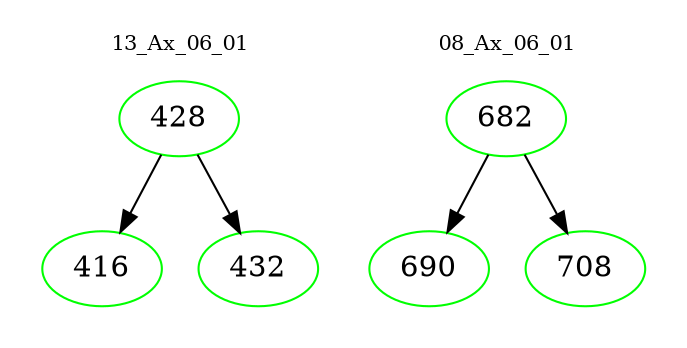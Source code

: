 digraph{
subgraph cluster_0 {
color = white
label = "13_Ax_06_01";
fontsize=10;
T0_428 [label="428", color="green"]
T0_428 -> T0_416 [color="black"]
T0_416 [label="416", color="green"]
T0_428 -> T0_432 [color="black"]
T0_432 [label="432", color="green"]
}
subgraph cluster_1 {
color = white
label = "08_Ax_06_01";
fontsize=10;
T1_682 [label="682", color="green"]
T1_682 -> T1_690 [color="black"]
T1_690 [label="690", color="green"]
T1_682 -> T1_708 [color="black"]
T1_708 [label="708", color="green"]
}
}
